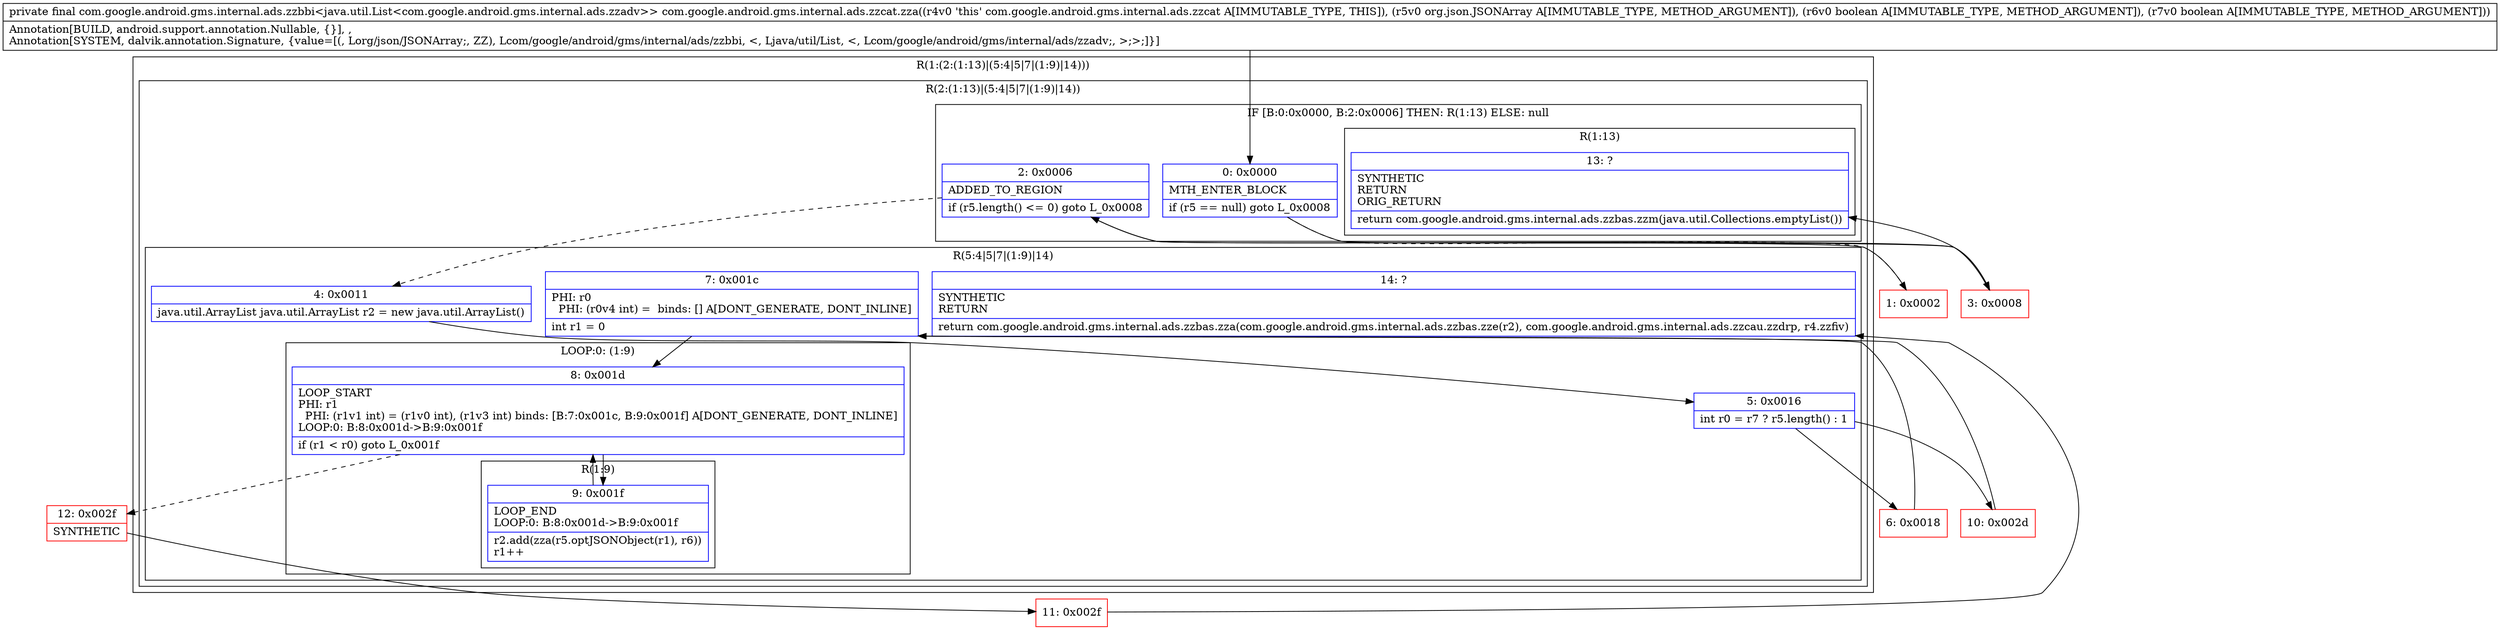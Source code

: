 digraph "CFG forcom.google.android.gms.internal.ads.zzcat.zza(Lorg\/json\/JSONArray;ZZ)Lcom\/google\/android\/gms\/internal\/ads\/zzbbi;" {
subgraph cluster_Region_1230188934 {
label = "R(1:(2:(1:13)|(5:4|5|7|(1:9)|14)))";
node [shape=record,color=blue];
subgraph cluster_Region_100688078 {
label = "R(2:(1:13)|(5:4|5|7|(1:9)|14))";
node [shape=record,color=blue];
subgraph cluster_IfRegion_1588554492 {
label = "IF [B:0:0x0000, B:2:0x0006] THEN: R(1:13) ELSE: null";
node [shape=record,color=blue];
Node_0 [shape=record,label="{0\:\ 0x0000|MTH_ENTER_BLOCK\l|if (r5 == null) goto L_0x0008\l}"];
Node_2 [shape=record,label="{2\:\ 0x0006|ADDED_TO_REGION\l|if (r5.length() \<= 0) goto L_0x0008\l}"];
subgraph cluster_Region_499439733 {
label = "R(1:13)";
node [shape=record,color=blue];
Node_13 [shape=record,label="{13\:\ ?|SYNTHETIC\lRETURN\lORIG_RETURN\l|return com.google.android.gms.internal.ads.zzbas.zzm(java.util.Collections.emptyList())\l}"];
}
}
subgraph cluster_Region_589707223 {
label = "R(5:4|5|7|(1:9)|14)";
node [shape=record,color=blue];
Node_4 [shape=record,label="{4\:\ 0x0011|java.util.ArrayList java.util.ArrayList r2 = new java.util.ArrayList()\l}"];
Node_5 [shape=record,label="{5\:\ 0x0016|int r0 = r7 ? r5.length() : 1\l}"];
Node_7 [shape=record,label="{7\:\ 0x001c|PHI: r0 \l  PHI: (r0v4 int) =  binds: [] A[DONT_GENERATE, DONT_INLINE]\l|int r1 = 0\l}"];
subgraph cluster_LoopRegion_1070036843 {
label = "LOOP:0: (1:9)";
node [shape=record,color=blue];
Node_8 [shape=record,label="{8\:\ 0x001d|LOOP_START\lPHI: r1 \l  PHI: (r1v1 int) = (r1v0 int), (r1v3 int) binds: [B:7:0x001c, B:9:0x001f] A[DONT_GENERATE, DONT_INLINE]\lLOOP:0: B:8:0x001d\-\>B:9:0x001f\l|if (r1 \< r0) goto L_0x001f\l}"];
subgraph cluster_Region_26927264 {
label = "R(1:9)";
node [shape=record,color=blue];
Node_9 [shape=record,label="{9\:\ 0x001f|LOOP_END\lLOOP:0: B:8:0x001d\-\>B:9:0x001f\l|r2.add(zza(r5.optJSONObject(r1), r6))\lr1++\l}"];
}
}
Node_14 [shape=record,label="{14\:\ ?|SYNTHETIC\lRETURN\l|return com.google.android.gms.internal.ads.zzbas.zza(com.google.android.gms.internal.ads.zzbas.zze(r2), com.google.android.gms.internal.ads.zzcau.zzdrp, r4.zzfiv)\l}"];
}
}
}
Node_1 [shape=record,color=red,label="{1\:\ 0x0002}"];
Node_3 [shape=record,color=red,label="{3\:\ 0x0008}"];
Node_6 [shape=record,color=red,label="{6\:\ 0x0018}"];
Node_10 [shape=record,color=red,label="{10\:\ 0x002d}"];
Node_11 [shape=record,color=red,label="{11\:\ 0x002f}"];
Node_12 [shape=record,color=red,label="{12\:\ 0x002f|SYNTHETIC\l}"];
MethodNode[shape=record,label="{private final com.google.android.gms.internal.ads.zzbbi\<java.util.List\<com.google.android.gms.internal.ads.zzadv\>\> com.google.android.gms.internal.ads.zzcat.zza((r4v0 'this' com.google.android.gms.internal.ads.zzcat A[IMMUTABLE_TYPE, THIS]), (r5v0 org.json.JSONArray A[IMMUTABLE_TYPE, METHOD_ARGUMENT]), (r6v0 boolean A[IMMUTABLE_TYPE, METHOD_ARGUMENT]), (r7v0 boolean A[IMMUTABLE_TYPE, METHOD_ARGUMENT]))  | Annotation[BUILD, android.support.annotation.Nullable, \{\}], , \lAnnotation[SYSTEM, dalvik.annotation.Signature, \{value=[(, Lorg\/json\/JSONArray;, ZZ), Lcom\/google\/android\/gms\/internal\/ads\/zzbbi, \<, Ljava\/util\/List, \<, Lcom\/google\/android\/gms\/internal\/ads\/zzadv;, \>;\>;]\}]\l}"];
MethodNode -> Node_0;
Node_0 -> Node_1[style=dashed];
Node_0 -> Node_3;
Node_2 -> Node_3;
Node_2 -> Node_4[style=dashed];
Node_4 -> Node_5;
Node_5 -> Node_6;
Node_5 -> Node_10;
Node_7 -> Node_8;
Node_8 -> Node_9;
Node_8 -> Node_12[style=dashed];
Node_9 -> Node_8;
Node_1 -> Node_2;
Node_3 -> Node_13;
Node_6 -> Node_7;
Node_10 -> Node_7;
Node_11 -> Node_14;
Node_12 -> Node_11;
}

